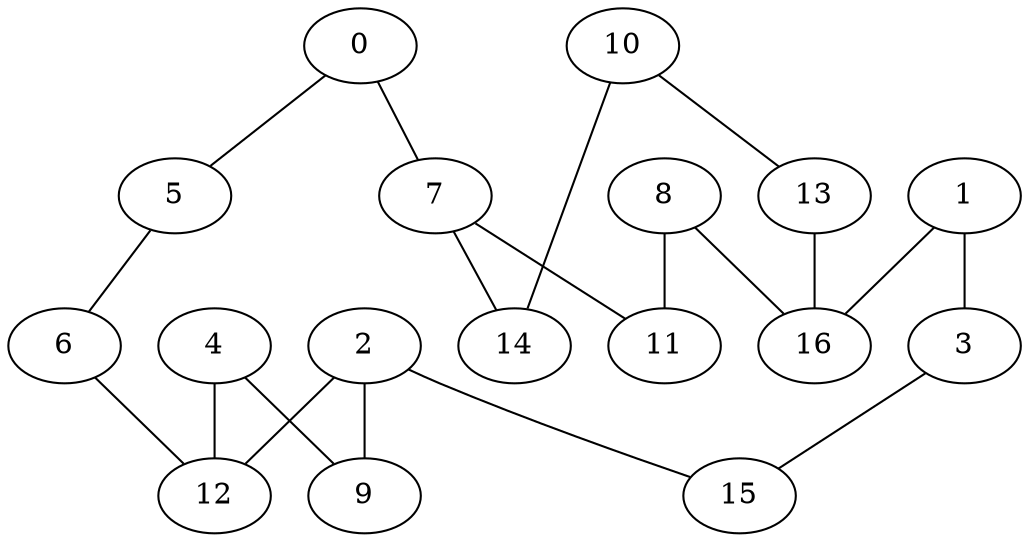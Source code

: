 graph "sampletest150-mod4_image18.bmp" {
	0	 [type=corner,
		x=430,
		y=318];
	5	 [type=corner,
		x=441,
		y=344];
	0 -- 5	 [angle0="1.17",
		frequency=1,
		type0=line];
	7	 [type=intersection,
		x=455,
		y=292];
	0 -- 7	 [angle0="-.81",
		frequency=1,
		type0=line];
	1	 [type=corner,
		x=444,
		y=189];
	3	 [type=corner,
		x=448,
		y=132];
	1 -- 3	 [angle0="-1.50",
		frequency=1,
		type0=line];
	16	 [type=intersection,
		x=457,
		y=188];
	1 -- 16	 [angle0="-.08",
		frequency=1,
		type0=line];
	2	 [type=intersection,
		x=103,
		y=194];
	9	 [type=corner,
		x=57,
		y=188];
	2 -- 9	 [angle0=".13",
		frequency=1,
		type0=line];
	12	 [type=intersection,
		x=90,
		y=320];
	2 -- 12	 [angle0="-1.47",
		frequency=1,
		type0=line];
	15	 [type=corner,
		x=93,
		y=136];
	2 -- 15	 [angle0="1.40",
		frequency=1,
		type0=line];
	3 -- 15	 [angle0="-.01",
		frequency=1,
		type0=line];
	4	 [type=corner,
		x=68,
		y=287];
	4 -- 9	 [angle0="1.46",
		frequency=1,
		type0=line];
	4 -- 12	 [angle0=".98",
		frequency=1,
		type0=line];
	6	 [type=corner,
		x=116,
		y=334];
	5 -- 6	 [angle0=".03",
		frequency=1,
		type0=line];
	6 -- 12	 [angle0=".49",
		frequency=1,
		type0=line];
	11	 [type=corner,
		x=465,
		y=294];
	7 -- 11	 [angle0=".20",
		frequency=1,
		type0=line];
	14	 [type=corner,
		x=432,
		y=294];
	7 -- 14	 [angle0="-.09",
		frequency=1,
		type0=line];
	8	 [type=corner,
		x=451,
		y=215];
	8 -- 11	 [angle0="1.40",
		frequency=1,
		type0=line];
	8 -- 16	 [angle0="-1.35",
		frequency=1,
		type0=line];
	10	 [type=corner,
		x=460,
		y=274];
	13	 [type=corner,
		x=445,
		y=210];
	10 -- 13	 [angle0="1.34",
		frequency=1,
		type0=line];
	10 -- 14	 [angle0="-.62",
		frequency=1,
		type0=line];
	13 -- 16	 [angle0="-1.07",
		frequency=1,
		type0=line];
}
